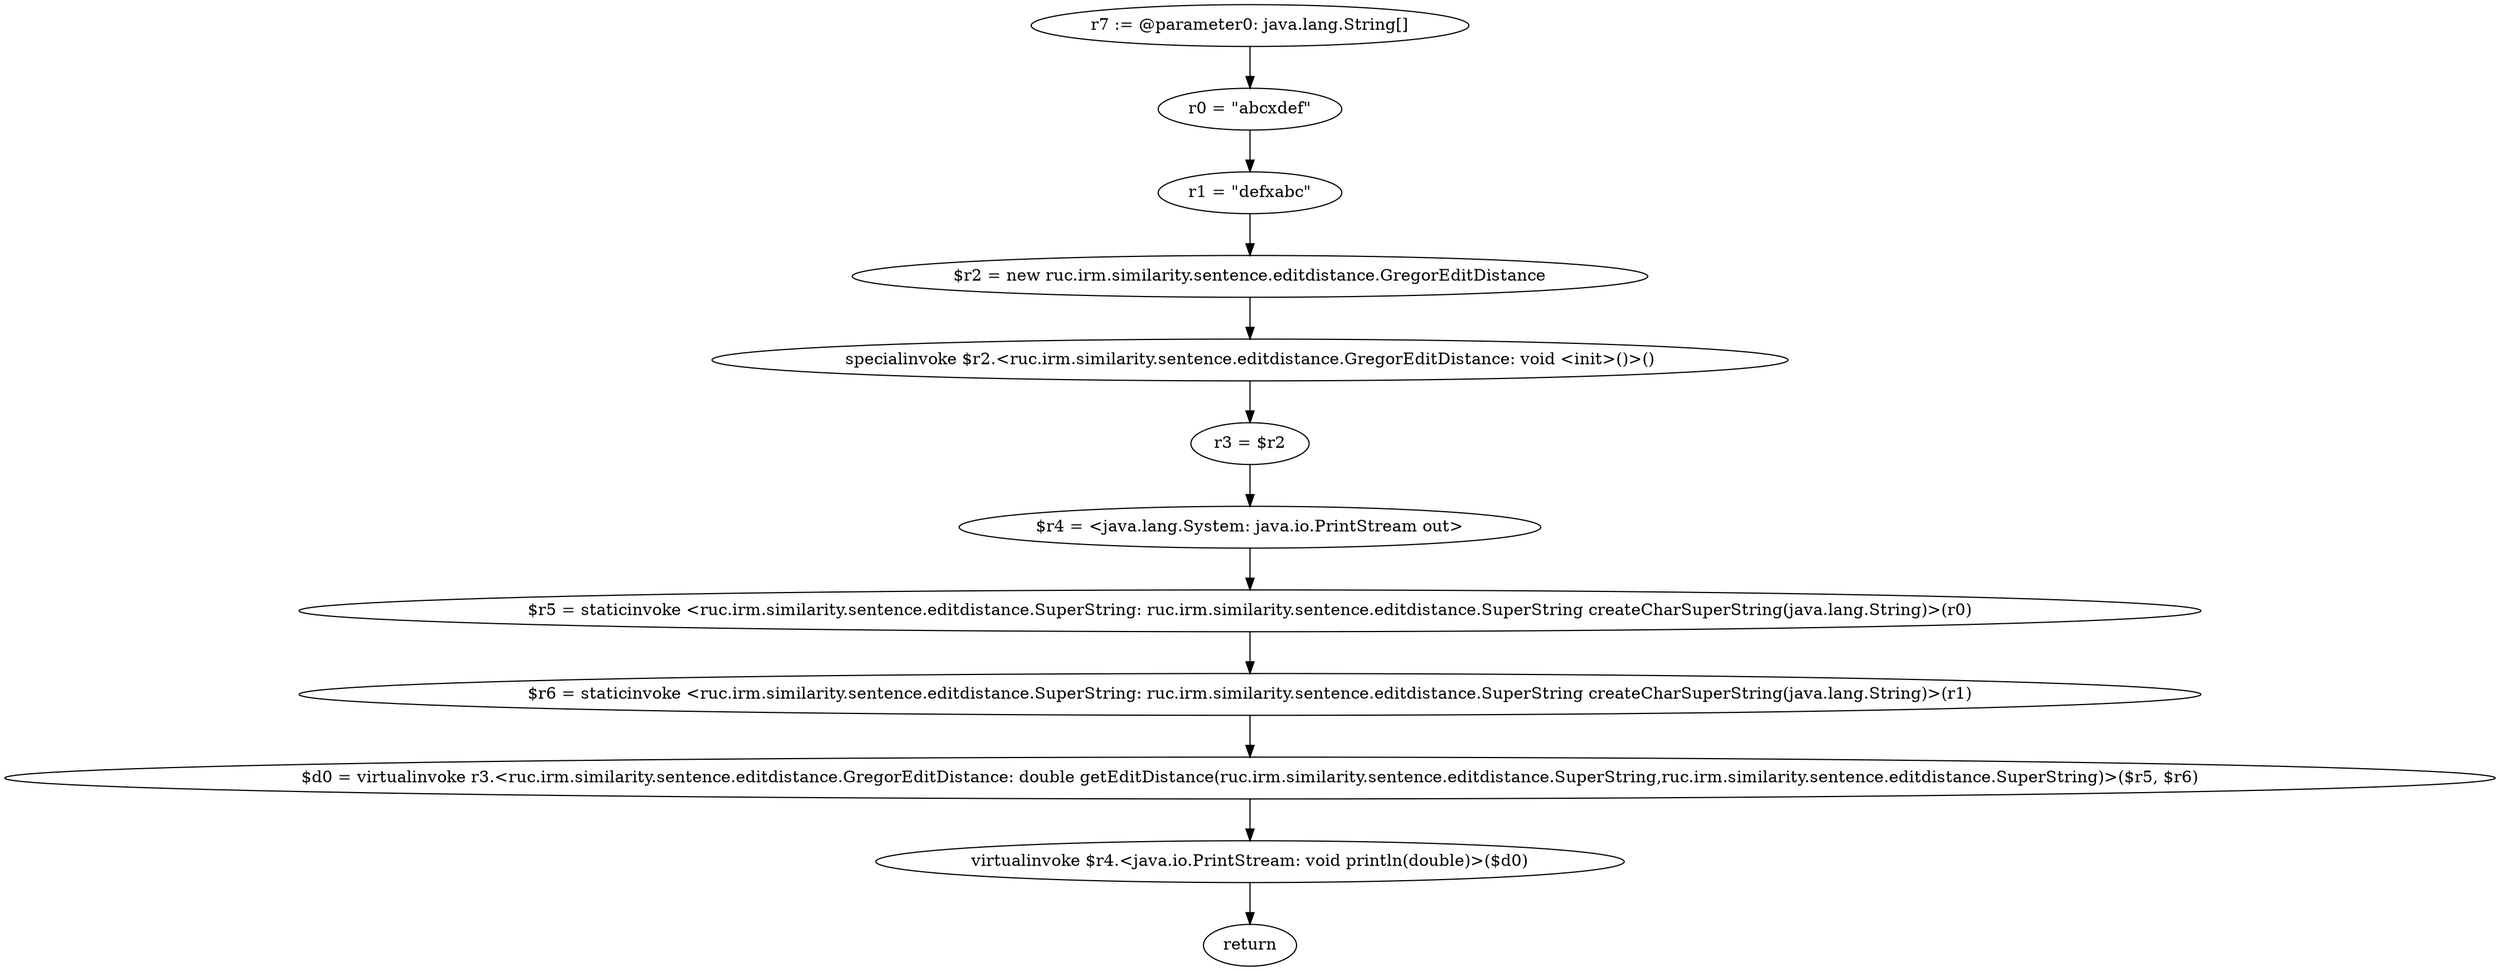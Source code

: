 digraph "unitGraph" {
    "r7 := @parameter0: java.lang.String[]"
    "r0 = \"abcxdef\""
    "r1 = \"defxabc\""
    "$r2 = new ruc.irm.similarity.sentence.editdistance.GregorEditDistance"
    "specialinvoke $r2.<ruc.irm.similarity.sentence.editdistance.GregorEditDistance: void <init>()>()"
    "r3 = $r2"
    "$r4 = <java.lang.System: java.io.PrintStream out>"
    "$r5 = staticinvoke <ruc.irm.similarity.sentence.editdistance.SuperString: ruc.irm.similarity.sentence.editdistance.SuperString createCharSuperString(java.lang.String)>(r0)"
    "$r6 = staticinvoke <ruc.irm.similarity.sentence.editdistance.SuperString: ruc.irm.similarity.sentence.editdistance.SuperString createCharSuperString(java.lang.String)>(r1)"
    "$d0 = virtualinvoke r3.<ruc.irm.similarity.sentence.editdistance.GregorEditDistance: double getEditDistance(ruc.irm.similarity.sentence.editdistance.SuperString,ruc.irm.similarity.sentence.editdistance.SuperString)>($r5, $r6)"
    "virtualinvoke $r4.<java.io.PrintStream: void println(double)>($d0)"
    "return"
    "r7 := @parameter0: java.lang.String[]"->"r0 = \"abcxdef\"";
    "r0 = \"abcxdef\""->"r1 = \"defxabc\"";
    "r1 = \"defxabc\""->"$r2 = new ruc.irm.similarity.sentence.editdistance.GregorEditDistance";
    "$r2 = new ruc.irm.similarity.sentence.editdistance.GregorEditDistance"->"specialinvoke $r2.<ruc.irm.similarity.sentence.editdistance.GregorEditDistance: void <init>()>()";
    "specialinvoke $r2.<ruc.irm.similarity.sentence.editdistance.GregorEditDistance: void <init>()>()"->"r3 = $r2";
    "r3 = $r2"->"$r4 = <java.lang.System: java.io.PrintStream out>";
    "$r4 = <java.lang.System: java.io.PrintStream out>"->"$r5 = staticinvoke <ruc.irm.similarity.sentence.editdistance.SuperString: ruc.irm.similarity.sentence.editdistance.SuperString createCharSuperString(java.lang.String)>(r0)";
    "$r5 = staticinvoke <ruc.irm.similarity.sentence.editdistance.SuperString: ruc.irm.similarity.sentence.editdistance.SuperString createCharSuperString(java.lang.String)>(r0)"->"$r6 = staticinvoke <ruc.irm.similarity.sentence.editdistance.SuperString: ruc.irm.similarity.sentence.editdistance.SuperString createCharSuperString(java.lang.String)>(r1)";
    "$r6 = staticinvoke <ruc.irm.similarity.sentence.editdistance.SuperString: ruc.irm.similarity.sentence.editdistance.SuperString createCharSuperString(java.lang.String)>(r1)"->"$d0 = virtualinvoke r3.<ruc.irm.similarity.sentence.editdistance.GregorEditDistance: double getEditDistance(ruc.irm.similarity.sentence.editdistance.SuperString,ruc.irm.similarity.sentence.editdistance.SuperString)>($r5, $r6)";
    "$d0 = virtualinvoke r3.<ruc.irm.similarity.sentence.editdistance.GregorEditDistance: double getEditDistance(ruc.irm.similarity.sentence.editdistance.SuperString,ruc.irm.similarity.sentence.editdistance.SuperString)>($r5, $r6)"->"virtualinvoke $r4.<java.io.PrintStream: void println(double)>($d0)";
    "virtualinvoke $r4.<java.io.PrintStream: void println(double)>($d0)"->"return";
}

